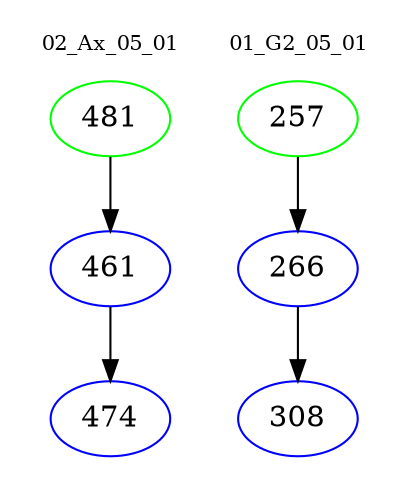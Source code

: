 digraph{
subgraph cluster_0 {
color = white
label = "02_Ax_05_01";
fontsize=10;
T0_481 [label="481", color="green"]
T0_481 -> T0_461 [color="black"]
T0_461 [label="461", color="blue"]
T0_461 -> T0_474 [color="black"]
T0_474 [label="474", color="blue"]
}
subgraph cluster_1 {
color = white
label = "01_G2_05_01";
fontsize=10;
T1_257 [label="257", color="green"]
T1_257 -> T1_266 [color="black"]
T1_266 [label="266", color="blue"]
T1_266 -> T1_308 [color="black"]
T1_308 [label="308", color="blue"]
}
}
